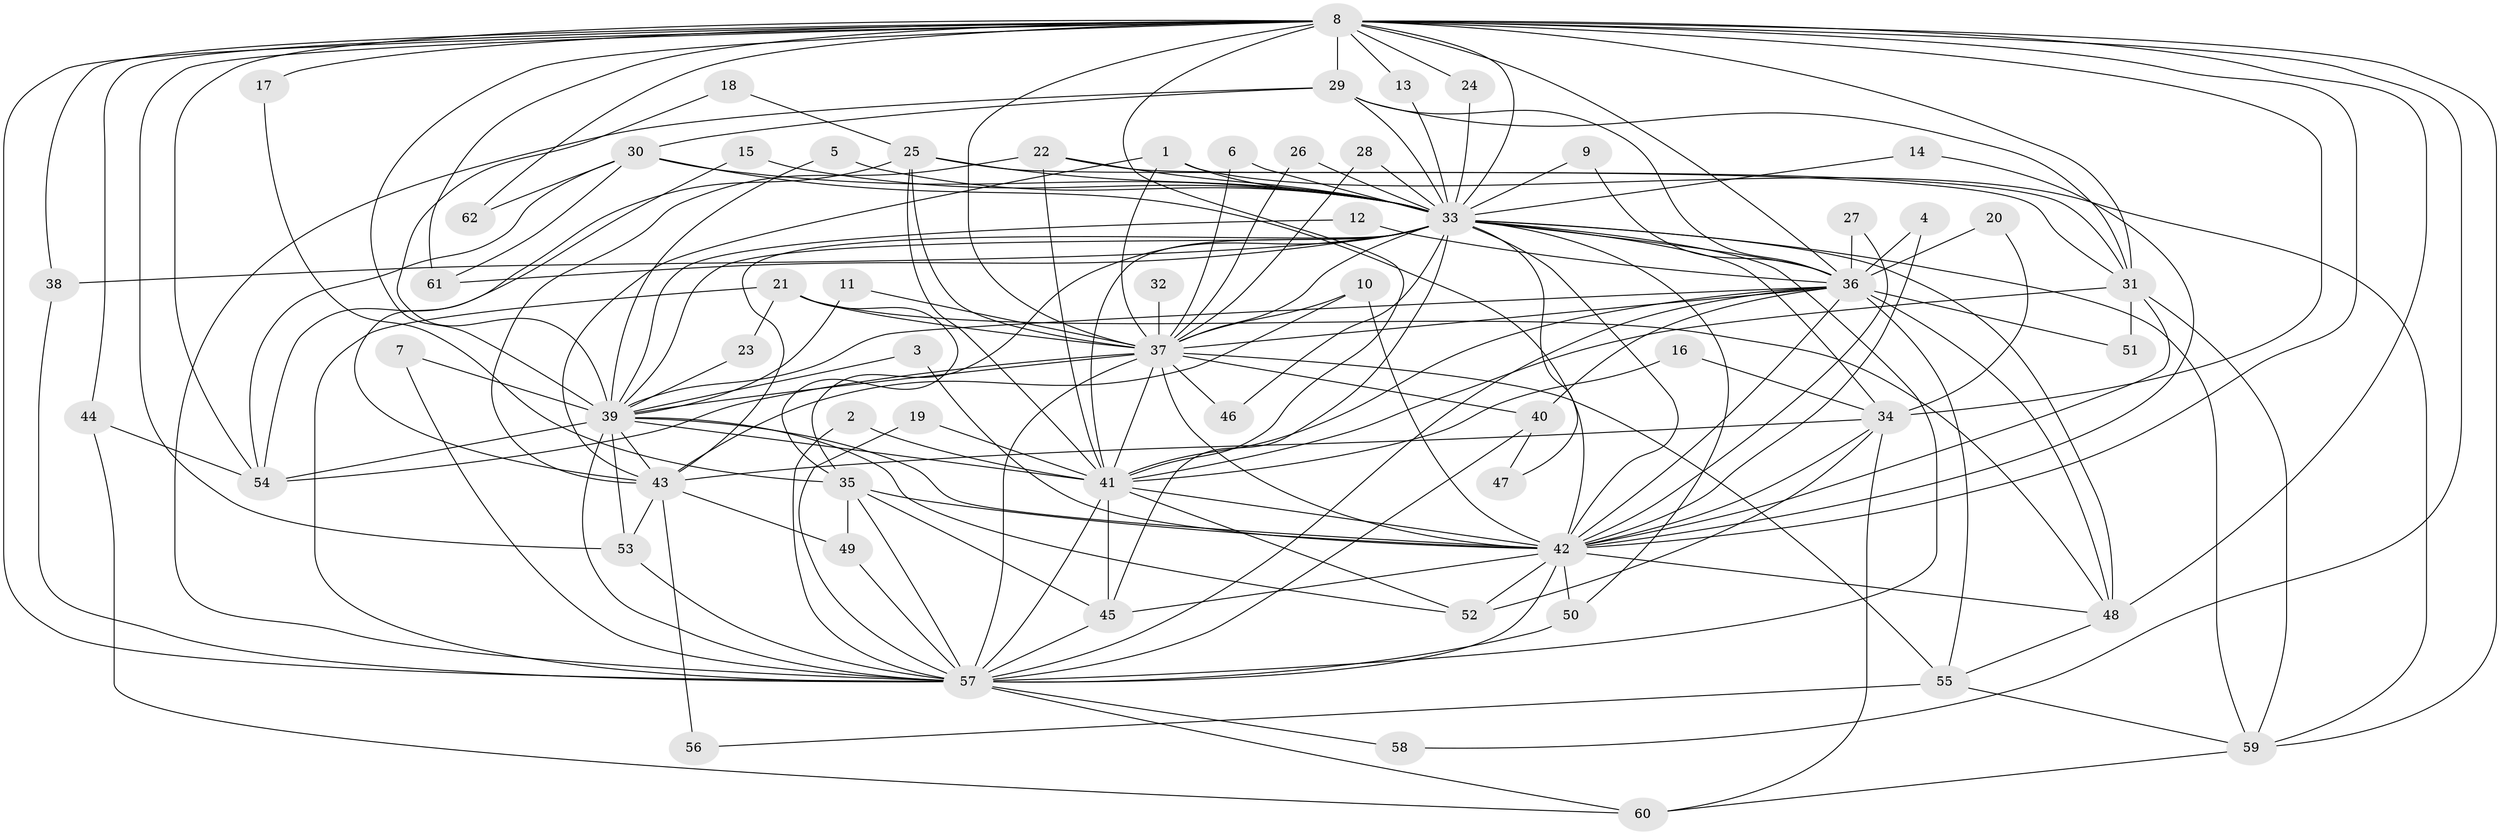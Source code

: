 // original degree distribution, {20: 0.008064516129032258, 15: 0.008064516129032258, 21: 0.016129032258064516, 17: 0.008064516129032258, 23: 0.016129032258064516, 25: 0.008064516129032258, 28: 0.008064516129032258, 24: 0.008064516129032258, 4: 0.12903225806451613, 3: 0.20161290322580644, 6: 0.04032258064516129, 2: 0.5080645161290323, 5: 0.024193548387096774, 9: 0.008064516129032258, 10: 0.008064516129032258}
// Generated by graph-tools (version 1.1) at 2025/25/03/09/25 03:25:48]
// undirected, 62 vertices, 174 edges
graph export_dot {
graph [start="1"]
  node [color=gray90,style=filled];
  1;
  2;
  3;
  4;
  5;
  6;
  7;
  8;
  9;
  10;
  11;
  12;
  13;
  14;
  15;
  16;
  17;
  18;
  19;
  20;
  21;
  22;
  23;
  24;
  25;
  26;
  27;
  28;
  29;
  30;
  31;
  32;
  33;
  34;
  35;
  36;
  37;
  38;
  39;
  40;
  41;
  42;
  43;
  44;
  45;
  46;
  47;
  48;
  49;
  50;
  51;
  52;
  53;
  54;
  55;
  56;
  57;
  58;
  59;
  60;
  61;
  62;
  1 -- 33 [weight=1.0];
  1 -- 37 [weight=1.0];
  1 -- 43 [weight=1.0];
  1 -- 59 [weight=1.0];
  2 -- 41 [weight=1.0];
  2 -- 57 [weight=1.0];
  3 -- 39 [weight=1.0];
  3 -- 42 [weight=1.0];
  4 -- 36 [weight=1.0];
  4 -- 42 [weight=1.0];
  5 -- 33 [weight=1.0];
  5 -- 39 [weight=1.0];
  6 -- 33 [weight=1.0];
  6 -- 37 [weight=1.0];
  7 -- 39 [weight=1.0];
  7 -- 57 [weight=1.0];
  8 -- 13 [weight=1.0];
  8 -- 17 [weight=1.0];
  8 -- 24 [weight=1.0];
  8 -- 29 [weight=1.0];
  8 -- 31 [weight=1.0];
  8 -- 33 [weight=4.0];
  8 -- 34 [weight=1.0];
  8 -- 36 [weight=3.0];
  8 -- 37 [weight=2.0];
  8 -- 38 [weight=1.0];
  8 -- 39 [weight=2.0];
  8 -- 41 [weight=2.0];
  8 -- 42 [weight=2.0];
  8 -- 44 [weight=1.0];
  8 -- 48 [weight=1.0];
  8 -- 53 [weight=1.0];
  8 -- 54 [weight=2.0];
  8 -- 57 [weight=2.0];
  8 -- 58 [weight=1.0];
  8 -- 59 [weight=1.0];
  8 -- 61 [weight=1.0];
  8 -- 62 [weight=1.0];
  9 -- 33 [weight=1.0];
  9 -- 36 [weight=1.0];
  10 -- 37 [weight=2.0];
  10 -- 42 [weight=1.0];
  10 -- 43 [weight=1.0];
  11 -- 37 [weight=1.0];
  11 -- 39 [weight=1.0];
  12 -- 36 [weight=1.0];
  12 -- 39 [weight=1.0];
  13 -- 33 [weight=1.0];
  14 -- 33 [weight=1.0];
  14 -- 42 [weight=1.0];
  15 -- 33 [weight=1.0];
  15 -- 43 [weight=1.0];
  16 -- 34 [weight=1.0];
  16 -- 41 [weight=1.0];
  17 -- 35 [weight=1.0];
  18 -- 25 [weight=1.0];
  18 -- 39 [weight=1.0];
  19 -- 41 [weight=1.0];
  19 -- 57 [weight=1.0];
  20 -- 34 [weight=1.0];
  20 -- 36 [weight=1.0];
  21 -- 23 [weight=1.0];
  21 -- 35 [weight=1.0];
  21 -- 37 [weight=2.0];
  21 -- 48 [weight=1.0];
  21 -- 57 [weight=1.0];
  22 -- 31 [weight=1.0];
  22 -- 33 [weight=1.0];
  22 -- 41 [weight=1.0];
  22 -- 43 [weight=1.0];
  23 -- 39 [weight=1.0];
  24 -- 33 [weight=1.0];
  25 -- 31 [weight=1.0];
  25 -- 33 [weight=1.0];
  25 -- 37 [weight=1.0];
  25 -- 41 [weight=1.0];
  25 -- 54 [weight=1.0];
  26 -- 33 [weight=1.0];
  26 -- 37 [weight=1.0];
  27 -- 36 [weight=1.0];
  27 -- 42 [weight=1.0];
  28 -- 33 [weight=1.0];
  28 -- 37 [weight=1.0];
  29 -- 30 [weight=1.0];
  29 -- 31 [weight=1.0];
  29 -- 33 [weight=1.0];
  29 -- 36 [weight=1.0];
  29 -- 57 [weight=1.0];
  30 -- 33 [weight=1.0];
  30 -- 42 [weight=1.0];
  30 -- 54 [weight=1.0];
  30 -- 61 [weight=1.0];
  30 -- 62 [weight=1.0];
  31 -- 41 [weight=1.0];
  31 -- 42 [weight=1.0];
  31 -- 51 [weight=2.0];
  31 -- 59 [weight=1.0];
  32 -- 37 [weight=1.0];
  33 -- 34 [weight=1.0];
  33 -- 35 [weight=1.0];
  33 -- 36 [weight=3.0];
  33 -- 37 [weight=2.0];
  33 -- 38 [weight=1.0];
  33 -- 39 [weight=2.0];
  33 -- 41 [weight=3.0];
  33 -- 42 [weight=2.0];
  33 -- 43 [weight=1.0];
  33 -- 45 [weight=1.0];
  33 -- 46 [weight=1.0];
  33 -- 47 [weight=1.0];
  33 -- 48 [weight=2.0];
  33 -- 50 [weight=1.0];
  33 -- 57 [weight=2.0];
  33 -- 59 [weight=1.0];
  33 -- 61 [weight=1.0];
  34 -- 42 [weight=1.0];
  34 -- 43 [weight=1.0];
  34 -- 52 [weight=1.0];
  34 -- 60 [weight=1.0];
  35 -- 42 [weight=1.0];
  35 -- 45 [weight=1.0];
  35 -- 49 [weight=1.0];
  35 -- 57 [weight=1.0];
  36 -- 37 [weight=1.0];
  36 -- 39 [weight=1.0];
  36 -- 40 [weight=2.0];
  36 -- 41 [weight=1.0];
  36 -- 42 [weight=1.0];
  36 -- 48 [weight=1.0];
  36 -- 51 [weight=1.0];
  36 -- 55 [weight=1.0];
  36 -- 57 [weight=1.0];
  37 -- 39 [weight=1.0];
  37 -- 40 [weight=1.0];
  37 -- 41 [weight=1.0];
  37 -- 42 [weight=2.0];
  37 -- 46 [weight=1.0];
  37 -- 54 [weight=2.0];
  37 -- 55 [weight=2.0];
  37 -- 57 [weight=2.0];
  38 -- 57 [weight=1.0];
  39 -- 41 [weight=2.0];
  39 -- 42 [weight=1.0];
  39 -- 43 [weight=1.0];
  39 -- 52 [weight=1.0];
  39 -- 53 [weight=1.0];
  39 -- 54 [weight=1.0];
  39 -- 57 [weight=2.0];
  40 -- 47 [weight=1.0];
  40 -- 57 [weight=1.0];
  41 -- 42 [weight=1.0];
  41 -- 45 [weight=1.0];
  41 -- 52 [weight=1.0];
  41 -- 57 [weight=1.0];
  42 -- 45 [weight=1.0];
  42 -- 48 [weight=1.0];
  42 -- 50 [weight=1.0];
  42 -- 52 [weight=1.0];
  42 -- 57 [weight=2.0];
  43 -- 49 [weight=1.0];
  43 -- 53 [weight=1.0];
  43 -- 56 [weight=1.0];
  44 -- 54 [weight=1.0];
  44 -- 60 [weight=1.0];
  45 -- 57 [weight=1.0];
  48 -- 55 [weight=1.0];
  49 -- 57 [weight=1.0];
  50 -- 57 [weight=1.0];
  53 -- 57 [weight=1.0];
  55 -- 56 [weight=1.0];
  55 -- 59 [weight=1.0];
  57 -- 58 [weight=1.0];
  57 -- 60 [weight=1.0];
  59 -- 60 [weight=1.0];
}
